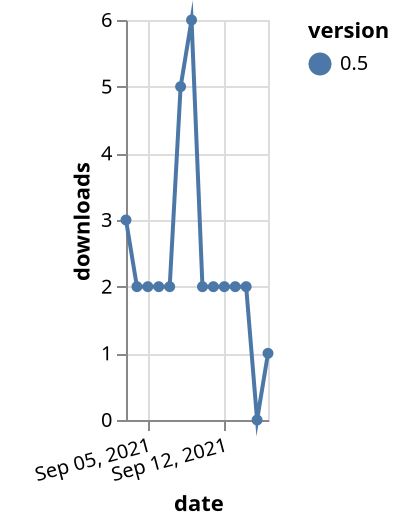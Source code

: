 {"$schema": "https://vega.github.io/schema/vega-lite/v5.json", "description": "A simple bar chart with embedded data.", "data": {"values": [{"date": "2021-09-03", "total": 4302, "delta": 3, "version": "0.5"}, {"date": "2021-09-04", "total": 4304, "delta": 2, "version": "0.5"}, {"date": "2021-09-05", "total": 4306, "delta": 2, "version": "0.5"}, {"date": "2021-09-06", "total": 4308, "delta": 2, "version": "0.5"}, {"date": "2021-09-07", "total": 4310, "delta": 2, "version": "0.5"}, {"date": "2021-09-08", "total": 4315, "delta": 5, "version": "0.5"}, {"date": "2021-09-09", "total": 4321, "delta": 6, "version": "0.5"}, {"date": "2021-09-10", "total": 4323, "delta": 2, "version": "0.5"}, {"date": "2021-09-11", "total": 4325, "delta": 2, "version": "0.5"}, {"date": "2021-09-12", "total": 4327, "delta": 2, "version": "0.5"}, {"date": "2021-09-13", "total": 4329, "delta": 2, "version": "0.5"}, {"date": "2021-09-14", "total": 4331, "delta": 2, "version": "0.5"}, {"date": "2021-09-15", "total": 4331, "delta": 0, "version": "0.5"}, {"date": "2021-09-16", "total": 4332, "delta": 1, "version": "0.5"}]}, "width": "container", "mark": {"type": "line", "point": {"filled": true}}, "encoding": {"x": {"field": "date", "type": "temporal", "timeUnit": "yearmonthdate", "title": "date", "axis": {"labelAngle": -15}}, "y": {"field": "delta", "type": "quantitative", "title": "downloads"}, "color": {"field": "version", "type": "nominal"}, "tooltip": {"field": "delta"}}}